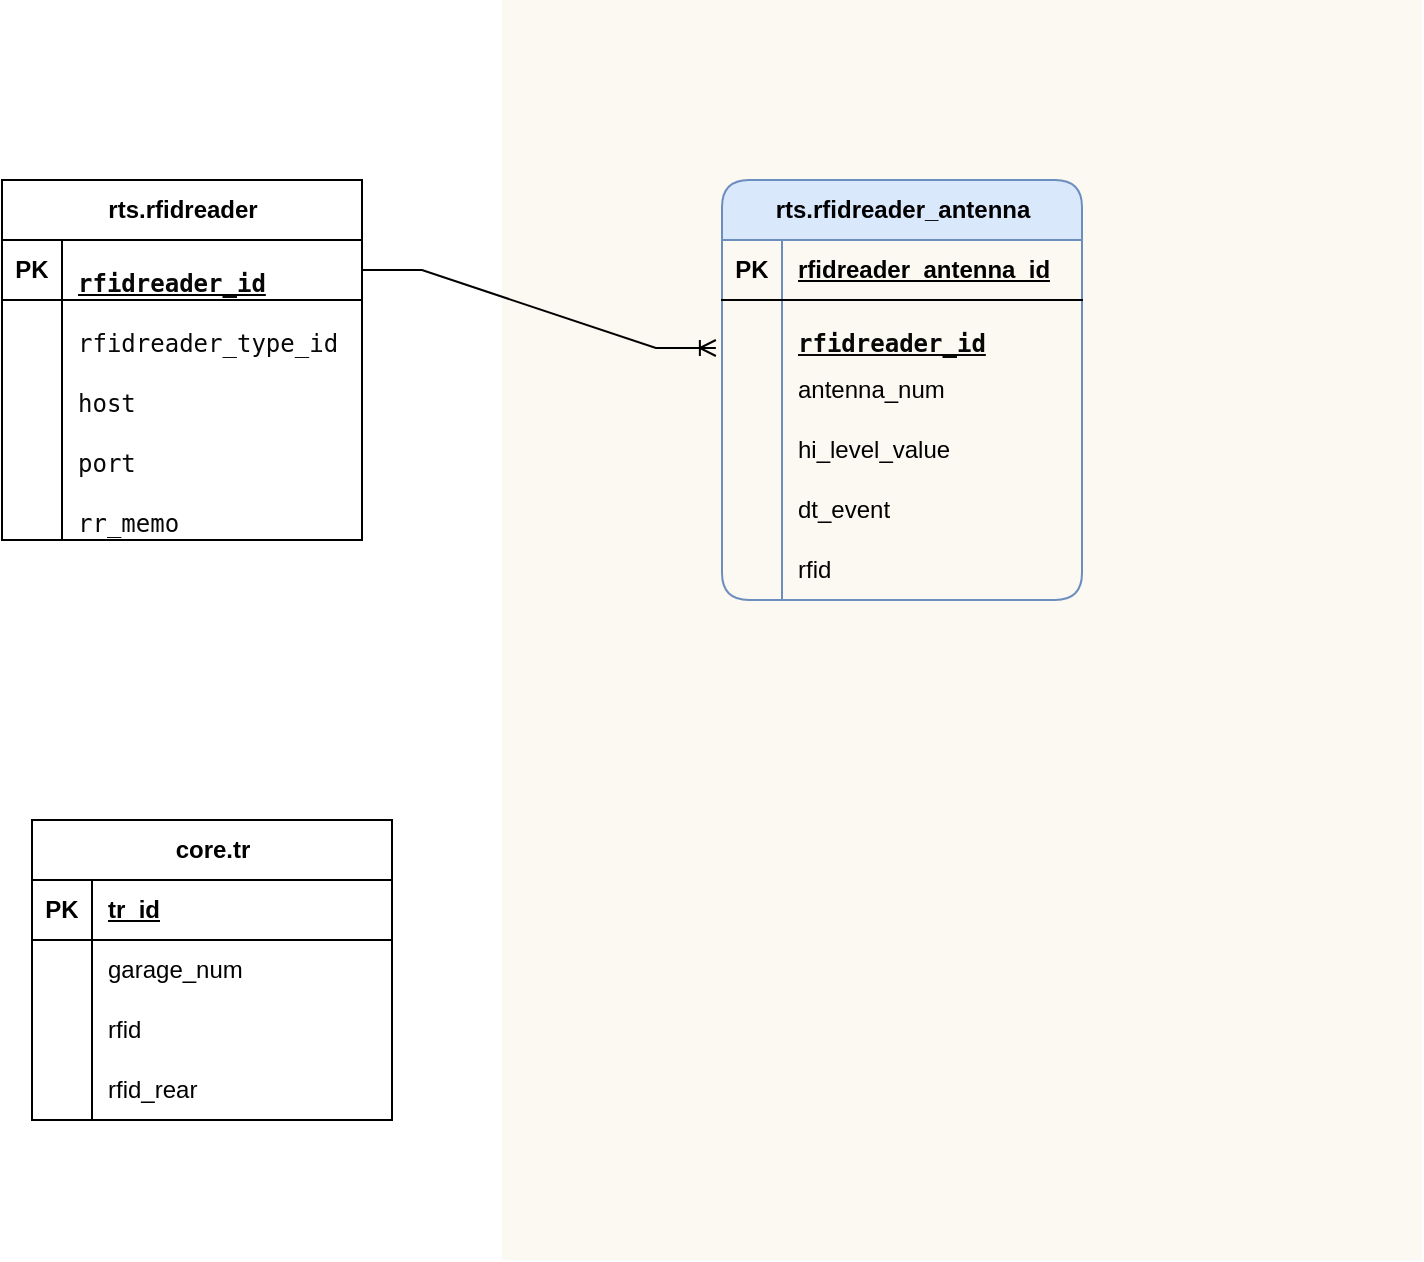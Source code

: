 <mxfile version="22.0.8" type="github">
  <diagram id="R2lEEEUBdFMjLlhIrx00" name="Page-1">
    <mxGraphModel dx="2074" dy="758" grid="1" gridSize="10" guides="1" tooltips="1" connect="1" arrows="1" fold="1" page="1" pageScale="1" pageWidth="850" pageHeight="1100" math="0" shadow="0" extFonts="Permanent Marker^https://fonts.googleapis.com/css?family=Permanent+Marker">
      <root>
        <mxCell id="0" />
        <mxCell id="1" parent="0" />
        <mxCell id="u_yK4o-vkrBGEi1pZEvf-1" value="rts.rfidreader" style="shape=table;startSize=30;container=1;collapsible=1;childLayout=tableLayout;fixedRows=1;rowLines=0;fontStyle=1;align=center;resizeLast=1;html=1;" vertex="1" parent="1">
          <mxGeometry x="50" y="110" width="180" height="180" as="geometry">
            <mxRectangle x="50" y="110" width="120" height="30" as="alternateBounds" />
          </mxGeometry>
        </mxCell>
        <mxCell id="u_yK4o-vkrBGEi1pZEvf-2" value="" style="shape=tableRow;horizontal=0;startSize=0;swimlaneHead=0;swimlaneBody=0;fillColor=none;collapsible=0;dropTarget=0;points=[[0,0.5],[1,0.5]];portConstraint=eastwest;top=0;left=0;right=0;bottom=1;" vertex="1" parent="u_yK4o-vkrBGEi1pZEvf-1">
          <mxGeometry y="30" width="180" height="30" as="geometry" />
        </mxCell>
        <mxCell id="u_yK4o-vkrBGEi1pZEvf-3" value="PK" style="shape=partialRectangle;connectable=0;fillColor=none;top=0;left=0;bottom=0;right=0;fontStyle=1;overflow=hidden;whiteSpace=wrap;html=1;" vertex="1" parent="u_yK4o-vkrBGEi1pZEvf-2">
          <mxGeometry width="30" height="30" as="geometry">
            <mxRectangle width="30" height="30" as="alternateBounds" />
          </mxGeometry>
        </mxCell>
        <mxCell id="u_yK4o-vkrBGEi1pZEvf-4" value="&lt;div style=&quot;background-color:#ffffff;color:#080808;font-family:&#39;JetBrains Mono&#39;,monospace;font-size:11,3pt;&quot;&gt;&lt;pre&gt;rfidreader_id&lt;/pre&gt;&lt;/div&gt;" style="shape=partialRectangle;connectable=0;fillColor=none;top=0;left=0;bottom=0;right=0;align=left;spacingLeft=6;fontStyle=5;overflow=hidden;whiteSpace=wrap;html=1;" vertex="1" parent="u_yK4o-vkrBGEi1pZEvf-2">
          <mxGeometry x="30" width="150" height="30" as="geometry">
            <mxRectangle width="150" height="30" as="alternateBounds" />
          </mxGeometry>
        </mxCell>
        <mxCell id="u_yK4o-vkrBGEi1pZEvf-5" value="" style="shape=tableRow;horizontal=0;startSize=0;swimlaneHead=0;swimlaneBody=0;fillColor=none;collapsible=0;dropTarget=0;points=[[0,0.5],[1,0.5]];portConstraint=eastwest;top=0;left=0;right=0;bottom=0;" vertex="1" parent="u_yK4o-vkrBGEi1pZEvf-1">
          <mxGeometry y="60" width="180" height="30" as="geometry" />
        </mxCell>
        <mxCell id="u_yK4o-vkrBGEi1pZEvf-6" value="" style="shape=partialRectangle;connectable=0;fillColor=none;top=0;left=0;bottom=0;right=0;editable=1;overflow=hidden;whiteSpace=wrap;html=1;" vertex="1" parent="u_yK4o-vkrBGEi1pZEvf-5">
          <mxGeometry width="30" height="30" as="geometry">
            <mxRectangle width="30" height="30" as="alternateBounds" />
          </mxGeometry>
        </mxCell>
        <mxCell id="u_yK4o-vkrBGEi1pZEvf-7" value="&lt;div style=&quot;background-color:#ffffff;color:#080808;font-family:&#39;JetBrains Mono&#39;,monospace;font-size:11,3pt;&quot;&gt;&lt;pre&gt;rfidreader_type_id&lt;/pre&gt;&lt;/div&gt;" style="shape=partialRectangle;connectable=0;fillColor=none;top=0;left=0;bottom=0;right=0;align=left;spacingLeft=6;overflow=hidden;whiteSpace=wrap;html=1;" vertex="1" parent="u_yK4o-vkrBGEi1pZEvf-5">
          <mxGeometry x="30" width="150" height="30" as="geometry">
            <mxRectangle width="150" height="30" as="alternateBounds" />
          </mxGeometry>
        </mxCell>
        <mxCell id="u_yK4o-vkrBGEi1pZEvf-8" value="" style="shape=tableRow;horizontal=0;startSize=0;swimlaneHead=0;swimlaneBody=0;fillColor=none;collapsible=0;dropTarget=0;points=[[0,0.5],[1,0.5]];portConstraint=eastwest;top=0;left=0;right=0;bottom=0;" vertex="1" parent="u_yK4o-vkrBGEi1pZEvf-1">
          <mxGeometry y="90" width="180" height="30" as="geometry" />
        </mxCell>
        <mxCell id="u_yK4o-vkrBGEi1pZEvf-9" value="" style="shape=partialRectangle;connectable=0;fillColor=none;top=0;left=0;bottom=0;right=0;editable=1;overflow=hidden;whiteSpace=wrap;html=1;" vertex="1" parent="u_yK4o-vkrBGEi1pZEvf-8">
          <mxGeometry width="30" height="30" as="geometry">
            <mxRectangle width="30" height="30" as="alternateBounds" />
          </mxGeometry>
        </mxCell>
        <mxCell id="u_yK4o-vkrBGEi1pZEvf-10" value="&lt;div style=&quot;background-color:#ffffff;color:#080808;font-family:&#39;JetBrains Mono&#39;,monospace;font-size:11,3pt;&quot;&gt;&lt;pre&gt;host&lt;/pre&gt;&lt;/div&gt;" style="shape=partialRectangle;connectable=0;fillColor=none;top=0;left=0;bottom=0;right=0;align=left;spacingLeft=6;overflow=hidden;whiteSpace=wrap;html=1;" vertex="1" parent="u_yK4o-vkrBGEi1pZEvf-8">
          <mxGeometry x="30" width="150" height="30" as="geometry">
            <mxRectangle width="150" height="30" as="alternateBounds" />
          </mxGeometry>
        </mxCell>
        <mxCell id="u_yK4o-vkrBGEi1pZEvf-11" value="" style="shape=tableRow;horizontal=0;startSize=0;swimlaneHead=0;swimlaneBody=0;fillColor=none;collapsible=0;dropTarget=0;points=[[0,0.5],[1,0.5]];portConstraint=eastwest;top=0;left=0;right=0;bottom=0;" vertex="1" parent="u_yK4o-vkrBGEi1pZEvf-1">
          <mxGeometry y="120" width="180" height="30" as="geometry" />
        </mxCell>
        <mxCell id="u_yK4o-vkrBGEi1pZEvf-12" value="" style="shape=partialRectangle;connectable=0;fillColor=none;top=0;left=0;bottom=0;right=0;editable=1;overflow=hidden;whiteSpace=wrap;html=1;" vertex="1" parent="u_yK4o-vkrBGEi1pZEvf-11">
          <mxGeometry width="30" height="30" as="geometry">
            <mxRectangle width="30" height="30" as="alternateBounds" />
          </mxGeometry>
        </mxCell>
        <mxCell id="u_yK4o-vkrBGEi1pZEvf-13" value="&lt;div style=&quot;background-color:#ffffff;color:#080808;font-family:&#39;JetBrains Mono&#39;,monospace;font-size:11,3pt;&quot;&gt;&lt;pre&gt;port&lt;/pre&gt;&lt;/div&gt;" style="shape=partialRectangle;connectable=0;fillColor=none;top=0;left=0;bottom=0;right=0;align=left;spacingLeft=6;overflow=hidden;whiteSpace=wrap;html=1;" vertex="1" parent="u_yK4o-vkrBGEi1pZEvf-11">
          <mxGeometry x="30" width="150" height="30" as="geometry">
            <mxRectangle width="150" height="30" as="alternateBounds" />
          </mxGeometry>
        </mxCell>
        <mxCell id="u_yK4o-vkrBGEi1pZEvf-14" value="" style="shape=tableRow;horizontal=0;startSize=0;swimlaneHead=0;swimlaneBody=0;fillColor=none;collapsible=0;dropTarget=0;points=[[0,0.5],[1,0.5]];portConstraint=eastwest;top=0;left=0;right=0;bottom=0;" vertex="1" parent="u_yK4o-vkrBGEi1pZEvf-1">
          <mxGeometry y="150" width="180" height="30" as="geometry" />
        </mxCell>
        <mxCell id="u_yK4o-vkrBGEi1pZEvf-15" value="" style="shape=partialRectangle;connectable=0;fillColor=none;top=0;left=0;bottom=0;right=0;editable=1;overflow=hidden;whiteSpace=wrap;html=1;" vertex="1" parent="u_yK4o-vkrBGEi1pZEvf-14">
          <mxGeometry width="30" height="30" as="geometry">
            <mxRectangle width="30" height="30" as="alternateBounds" />
          </mxGeometry>
        </mxCell>
        <mxCell id="u_yK4o-vkrBGEi1pZEvf-16" value="&lt;div style=&quot;background-color:#ffffff;color:#080808;font-family:&#39;JetBrains Mono&#39;,monospace;font-size:11,3pt;&quot;&gt;&lt;pre&gt;rr_memo&lt;/pre&gt;&lt;/div&gt;" style="shape=partialRectangle;connectable=0;fillColor=none;top=0;left=0;bottom=0;right=0;align=left;spacingLeft=6;overflow=hidden;whiteSpace=wrap;html=1;" vertex="1" parent="u_yK4o-vkrBGEi1pZEvf-14">
          <mxGeometry x="30" width="150" height="30" as="geometry">
            <mxRectangle width="150" height="30" as="alternateBounds" />
          </mxGeometry>
        </mxCell>
        <mxCell id="u_yK4o-vkrBGEi1pZEvf-48" value="" style="whiteSpace=wrap;html=1;fillColor=#f3ebd3;strokeColor=none;gradientColor=none;gradientDirection=east;fillOpacity=30;strokeOpacity=100;" vertex="1" parent="1">
          <mxGeometry x="300" y="20" width="460" height="630" as="geometry" />
        </mxCell>
        <mxCell id="u_yK4o-vkrBGEi1pZEvf-20" value="rts.rfidreader_antenna" style="shape=table;startSize=30;container=1;collapsible=1;childLayout=tableLayout;fixedRows=1;rowLines=0;fontStyle=1;align=center;resizeLast=1;html=1;fillColor=#dae8fc;strokeColor=#6c8ebf;rounded=1;" vertex="1" parent="1">
          <mxGeometry x="410" y="110" width="180" height="210" as="geometry" />
        </mxCell>
        <mxCell id="u_yK4o-vkrBGEi1pZEvf-21" value="" style="shape=tableRow;horizontal=0;startSize=0;swimlaneHead=0;swimlaneBody=0;fillColor=none;collapsible=0;dropTarget=0;points=[[0,0.5],[1,0.5]];portConstraint=eastwest;top=0;left=0;right=0;bottom=1;" vertex="1" parent="u_yK4o-vkrBGEi1pZEvf-20">
          <mxGeometry y="30" width="180" height="30" as="geometry" />
        </mxCell>
        <mxCell id="u_yK4o-vkrBGEi1pZEvf-22" value="PK" style="shape=partialRectangle;connectable=0;fillColor=none;top=0;left=0;bottom=0;right=0;fontStyle=1;overflow=hidden;whiteSpace=wrap;html=1;" vertex="1" parent="u_yK4o-vkrBGEi1pZEvf-21">
          <mxGeometry width="30" height="30" as="geometry">
            <mxRectangle width="30" height="30" as="alternateBounds" />
          </mxGeometry>
        </mxCell>
        <mxCell id="u_yK4o-vkrBGEi1pZEvf-23" value="rfidreader_antenna_id" style="shape=partialRectangle;connectable=0;fillColor=none;top=0;left=0;bottom=0;right=0;align=left;spacingLeft=6;fontStyle=5;overflow=hidden;whiteSpace=wrap;html=1;" vertex="1" parent="u_yK4o-vkrBGEi1pZEvf-21">
          <mxGeometry x="30" width="150" height="30" as="geometry">
            <mxRectangle width="150" height="30" as="alternateBounds" />
          </mxGeometry>
        </mxCell>
        <mxCell id="u_yK4o-vkrBGEi1pZEvf-35" value="" style="shape=tableRow;horizontal=0;startSize=0;swimlaneHead=0;swimlaneBody=0;fillColor=none;collapsible=0;dropTarget=0;points=[[0,0.5],[1,0.5]];portConstraint=eastwest;top=0;left=0;right=0;bottom=0;" vertex="1" parent="u_yK4o-vkrBGEi1pZEvf-20">
          <mxGeometry y="60" width="180" height="30" as="geometry" />
        </mxCell>
        <mxCell id="u_yK4o-vkrBGEi1pZEvf-36" value="" style="shape=partialRectangle;connectable=0;fillColor=none;top=0;left=0;bottom=0;right=0;editable=1;overflow=hidden;whiteSpace=wrap;html=1;" vertex="1" parent="u_yK4o-vkrBGEi1pZEvf-35">
          <mxGeometry width="30" height="30" as="geometry">
            <mxRectangle width="30" height="30" as="alternateBounds" />
          </mxGeometry>
        </mxCell>
        <mxCell id="u_yK4o-vkrBGEi1pZEvf-37" value="&lt;pre style=&quot;border-color: var(--border-color); color: rgb(8, 8, 8); font-weight: 700; text-decoration-line: underline;&quot;&gt;rfidreader_id&lt;/pre&gt;" style="shape=partialRectangle;connectable=0;fillColor=none;top=0;left=0;bottom=0;right=0;align=left;spacingLeft=6;overflow=hidden;whiteSpace=wrap;html=1;verticalAlign=middle;horizontal=1;" vertex="1" parent="u_yK4o-vkrBGEi1pZEvf-35">
          <mxGeometry x="30" width="150" height="30" as="geometry">
            <mxRectangle width="150" height="30" as="alternateBounds" />
          </mxGeometry>
        </mxCell>
        <mxCell id="u_yK4o-vkrBGEi1pZEvf-24" value="" style="shape=tableRow;horizontal=0;startSize=0;swimlaneHead=0;swimlaneBody=0;fillColor=none;collapsible=0;dropTarget=0;points=[[0,0.5],[1,0.5]];portConstraint=eastwest;top=0;left=0;right=0;bottom=0;" vertex="1" parent="u_yK4o-vkrBGEi1pZEvf-20">
          <mxGeometry y="90" width="180" height="30" as="geometry" />
        </mxCell>
        <mxCell id="u_yK4o-vkrBGEi1pZEvf-25" value="" style="shape=partialRectangle;connectable=0;fillColor=none;top=0;left=0;bottom=0;right=0;editable=1;overflow=hidden;whiteSpace=wrap;html=1;" vertex="1" parent="u_yK4o-vkrBGEi1pZEvf-24">
          <mxGeometry width="30" height="30" as="geometry">
            <mxRectangle width="30" height="30" as="alternateBounds" />
          </mxGeometry>
        </mxCell>
        <mxCell id="u_yK4o-vkrBGEi1pZEvf-26" value="antenna_num" style="shape=partialRectangle;connectable=0;fillColor=none;top=0;left=0;bottom=0;right=0;align=left;spacingLeft=6;overflow=hidden;whiteSpace=wrap;html=1;" vertex="1" parent="u_yK4o-vkrBGEi1pZEvf-24">
          <mxGeometry x="30" width="150" height="30" as="geometry">
            <mxRectangle width="150" height="30" as="alternateBounds" />
          </mxGeometry>
        </mxCell>
        <mxCell id="u_yK4o-vkrBGEi1pZEvf-38" value="" style="shape=tableRow;horizontal=0;startSize=0;swimlaneHead=0;swimlaneBody=0;fillColor=none;collapsible=0;dropTarget=0;points=[[0,0.5],[1,0.5]];portConstraint=eastwest;top=0;left=0;right=0;bottom=0;" vertex="1" parent="u_yK4o-vkrBGEi1pZEvf-20">
          <mxGeometry y="120" width="180" height="30" as="geometry" />
        </mxCell>
        <mxCell id="u_yK4o-vkrBGEi1pZEvf-39" value="" style="shape=partialRectangle;connectable=0;fillColor=none;top=0;left=0;bottom=0;right=0;editable=1;overflow=hidden;whiteSpace=wrap;html=1;" vertex="1" parent="u_yK4o-vkrBGEi1pZEvf-38">
          <mxGeometry width="30" height="30" as="geometry">
            <mxRectangle width="30" height="30" as="alternateBounds" />
          </mxGeometry>
        </mxCell>
        <mxCell id="u_yK4o-vkrBGEi1pZEvf-40" value="hi_level_value" style="shape=partialRectangle;connectable=0;fillColor=none;top=0;left=0;bottom=0;right=0;align=left;spacingLeft=6;overflow=hidden;whiteSpace=wrap;html=1;" vertex="1" parent="u_yK4o-vkrBGEi1pZEvf-38">
          <mxGeometry x="30" width="150" height="30" as="geometry">
            <mxRectangle width="150" height="30" as="alternateBounds" />
          </mxGeometry>
        </mxCell>
        <mxCell id="u_yK4o-vkrBGEi1pZEvf-27" value="" style="shape=tableRow;horizontal=0;startSize=0;swimlaneHead=0;swimlaneBody=0;fillColor=none;collapsible=0;dropTarget=0;points=[[0,0.5],[1,0.5]];portConstraint=eastwest;top=0;left=0;right=0;bottom=0;" vertex="1" parent="u_yK4o-vkrBGEi1pZEvf-20">
          <mxGeometry y="150" width="180" height="30" as="geometry" />
        </mxCell>
        <mxCell id="u_yK4o-vkrBGEi1pZEvf-28" value="" style="shape=partialRectangle;connectable=0;fillColor=none;top=0;left=0;bottom=0;right=0;editable=1;overflow=hidden;whiteSpace=wrap;html=1;" vertex="1" parent="u_yK4o-vkrBGEi1pZEvf-27">
          <mxGeometry width="30" height="30" as="geometry">
            <mxRectangle width="30" height="30" as="alternateBounds" />
          </mxGeometry>
        </mxCell>
        <mxCell id="u_yK4o-vkrBGEi1pZEvf-29" value="dt_event" style="shape=partialRectangle;connectable=0;fillColor=none;top=0;left=0;bottom=0;right=0;align=left;spacingLeft=6;overflow=hidden;whiteSpace=wrap;html=1;" vertex="1" parent="u_yK4o-vkrBGEi1pZEvf-27">
          <mxGeometry x="30" width="150" height="30" as="geometry">
            <mxRectangle width="150" height="30" as="alternateBounds" />
          </mxGeometry>
        </mxCell>
        <mxCell id="u_yK4o-vkrBGEi1pZEvf-30" value="" style="shape=tableRow;horizontal=0;startSize=0;swimlaneHead=0;swimlaneBody=0;fillColor=none;collapsible=0;dropTarget=0;points=[[0,0.5],[1,0.5]];portConstraint=eastwest;top=0;left=0;right=0;bottom=0;" vertex="1" parent="u_yK4o-vkrBGEi1pZEvf-20">
          <mxGeometry y="180" width="180" height="30" as="geometry" />
        </mxCell>
        <mxCell id="u_yK4o-vkrBGEi1pZEvf-31" value="" style="shape=partialRectangle;connectable=0;fillColor=none;top=0;left=0;bottom=0;right=0;editable=1;overflow=hidden;whiteSpace=wrap;html=1;" vertex="1" parent="u_yK4o-vkrBGEi1pZEvf-30">
          <mxGeometry width="30" height="30" as="geometry">
            <mxRectangle width="30" height="30" as="alternateBounds" />
          </mxGeometry>
        </mxCell>
        <mxCell id="u_yK4o-vkrBGEi1pZEvf-32" value="rfid" style="shape=partialRectangle;connectable=0;fillColor=none;top=0;left=0;bottom=0;right=0;align=left;spacingLeft=6;overflow=hidden;whiteSpace=wrap;html=1;" vertex="1" parent="u_yK4o-vkrBGEi1pZEvf-30">
          <mxGeometry x="30" width="150" height="30" as="geometry">
            <mxRectangle width="150" height="30" as="alternateBounds" />
          </mxGeometry>
        </mxCell>
        <mxCell id="u_yK4o-vkrBGEi1pZEvf-33" value="" style="edgeStyle=entityRelationEdgeStyle;fontSize=12;html=1;endArrow=ERoneToMany;rounded=0;exitX=1;exitY=0.5;exitDx=0;exitDy=0;entryX=-0.017;entryY=0.8;entryDx=0;entryDy=0;entryPerimeter=0;" edge="1" parent="1" source="u_yK4o-vkrBGEi1pZEvf-2" target="u_yK4o-vkrBGEi1pZEvf-35">
          <mxGeometry width="100" height="100" relative="1" as="geometry">
            <mxPoint x="370" y="420" as="sourcePoint" />
            <mxPoint x="470" y="320" as="targetPoint" />
          </mxGeometry>
        </mxCell>
        <mxCell id="u_yK4o-vkrBGEi1pZEvf-50" value="core.tr" style="shape=table;startSize=30;container=1;collapsible=1;childLayout=tableLayout;fixedRows=1;rowLines=0;fontStyle=1;align=center;resizeLast=1;html=1;" vertex="1" parent="1">
          <mxGeometry x="65" y="430" width="180" height="150" as="geometry" />
        </mxCell>
        <mxCell id="u_yK4o-vkrBGEi1pZEvf-51" value="" style="shape=tableRow;horizontal=0;startSize=0;swimlaneHead=0;swimlaneBody=0;fillColor=none;collapsible=0;dropTarget=0;points=[[0,0.5],[1,0.5]];portConstraint=eastwest;top=0;left=0;right=0;bottom=1;" vertex="1" parent="u_yK4o-vkrBGEi1pZEvf-50">
          <mxGeometry y="30" width="180" height="30" as="geometry" />
        </mxCell>
        <mxCell id="u_yK4o-vkrBGEi1pZEvf-52" value="PK" style="shape=partialRectangle;connectable=0;fillColor=none;top=0;left=0;bottom=0;right=0;fontStyle=1;overflow=hidden;whiteSpace=wrap;html=1;" vertex="1" parent="u_yK4o-vkrBGEi1pZEvf-51">
          <mxGeometry width="30" height="30" as="geometry">
            <mxRectangle width="30" height="30" as="alternateBounds" />
          </mxGeometry>
        </mxCell>
        <mxCell id="u_yK4o-vkrBGEi1pZEvf-53" value="tr_id" style="shape=partialRectangle;connectable=0;fillColor=none;top=0;left=0;bottom=0;right=0;align=left;spacingLeft=6;fontStyle=5;overflow=hidden;whiteSpace=wrap;html=1;" vertex="1" parent="u_yK4o-vkrBGEi1pZEvf-51">
          <mxGeometry x="30" width="150" height="30" as="geometry">
            <mxRectangle width="150" height="30" as="alternateBounds" />
          </mxGeometry>
        </mxCell>
        <mxCell id="u_yK4o-vkrBGEi1pZEvf-54" value="" style="shape=tableRow;horizontal=0;startSize=0;swimlaneHead=0;swimlaneBody=0;fillColor=none;collapsible=0;dropTarget=0;points=[[0,0.5],[1,0.5]];portConstraint=eastwest;top=0;left=0;right=0;bottom=0;" vertex="1" parent="u_yK4o-vkrBGEi1pZEvf-50">
          <mxGeometry y="60" width="180" height="30" as="geometry" />
        </mxCell>
        <mxCell id="u_yK4o-vkrBGEi1pZEvf-55" value="" style="shape=partialRectangle;connectable=0;fillColor=none;top=0;left=0;bottom=0;right=0;editable=1;overflow=hidden;whiteSpace=wrap;html=1;" vertex="1" parent="u_yK4o-vkrBGEi1pZEvf-54">
          <mxGeometry width="30" height="30" as="geometry">
            <mxRectangle width="30" height="30" as="alternateBounds" />
          </mxGeometry>
        </mxCell>
        <mxCell id="u_yK4o-vkrBGEi1pZEvf-56" value="garage_num" style="shape=partialRectangle;connectable=0;fillColor=none;top=0;left=0;bottom=0;right=0;align=left;spacingLeft=6;overflow=hidden;whiteSpace=wrap;html=1;" vertex="1" parent="u_yK4o-vkrBGEi1pZEvf-54">
          <mxGeometry x="30" width="150" height="30" as="geometry">
            <mxRectangle width="150" height="30" as="alternateBounds" />
          </mxGeometry>
        </mxCell>
        <mxCell id="u_yK4o-vkrBGEi1pZEvf-57" value="" style="shape=tableRow;horizontal=0;startSize=0;swimlaneHead=0;swimlaneBody=0;fillColor=none;collapsible=0;dropTarget=0;points=[[0,0.5],[1,0.5]];portConstraint=eastwest;top=0;left=0;right=0;bottom=0;" vertex="1" parent="u_yK4o-vkrBGEi1pZEvf-50">
          <mxGeometry y="90" width="180" height="30" as="geometry" />
        </mxCell>
        <mxCell id="u_yK4o-vkrBGEi1pZEvf-58" value="" style="shape=partialRectangle;connectable=0;fillColor=none;top=0;left=0;bottom=0;right=0;editable=1;overflow=hidden;whiteSpace=wrap;html=1;" vertex="1" parent="u_yK4o-vkrBGEi1pZEvf-57">
          <mxGeometry width="30" height="30" as="geometry">
            <mxRectangle width="30" height="30" as="alternateBounds" />
          </mxGeometry>
        </mxCell>
        <mxCell id="u_yK4o-vkrBGEi1pZEvf-59" value="rfid" style="shape=partialRectangle;connectable=0;fillColor=none;top=0;left=0;bottom=0;right=0;align=left;spacingLeft=6;overflow=hidden;whiteSpace=wrap;html=1;" vertex="1" parent="u_yK4o-vkrBGEi1pZEvf-57">
          <mxGeometry x="30" width="150" height="30" as="geometry">
            <mxRectangle width="150" height="30" as="alternateBounds" />
          </mxGeometry>
        </mxCell>
        <mxCell id="u_yK4o-vkrBGEi1pZEvf-60" value="" style="shape=tableRow;horizontal=0;startSize=0;swimlaneHead=0;swimlaneBody=0;fillColor=none;collapsible=0;dropTarget=0;points=[[0,0.5],[1,0.5]];portConstraint=eastwest;top=0;left=0;right=0;bottom=0;" vertex="1" parent="u_yK4o-vkrBGEi1pZEvf-50">
          <mxGeometry y="120" width="180" height="30" as="geometry" />
        </mxCell>
        <mxCell id="u_yK4o-vkrBGEi1pZEvf-61" value="" style="shape=partialRectangle;connectable=0;fillColor=none;top=0;left=0;bottom=0;right=0;editable=1;overflow=hidden;whiteSpace=wrap;html=1;" vertex="1" parent="u_yK4o-vkrBGEi1pZEvf-60">
          <mxGeometry width="30" height="30" as="geometry">
            <mxRectangle width="30" height="30" as="alternateBounds" />
          </mxGeometry>
        </mxCell>
        <mxCell id="u_yK4o-vkrBGEi1pZEvf-62" value="rfid_rear" style="shape=partialRectangle;connectable=0;fillColor=none;top=0;left=0;bottom=0;right=0;align=left;spacingLeft=6;overflow=hidden;whiteSpace=wrap;html=1;" vertex="1" parent="u_yK4o-vkrBGEi1pZEvf-60">
          <mxGeometry x="30" width="150" height="30" as="geometry">
            <mxRectangle width="150" height="30" as="alternateBounds" />
          </mxGeometry>
        </mxCell>
      </root>
    </mxGraphModel>
  </diagram>
</mxfile>
